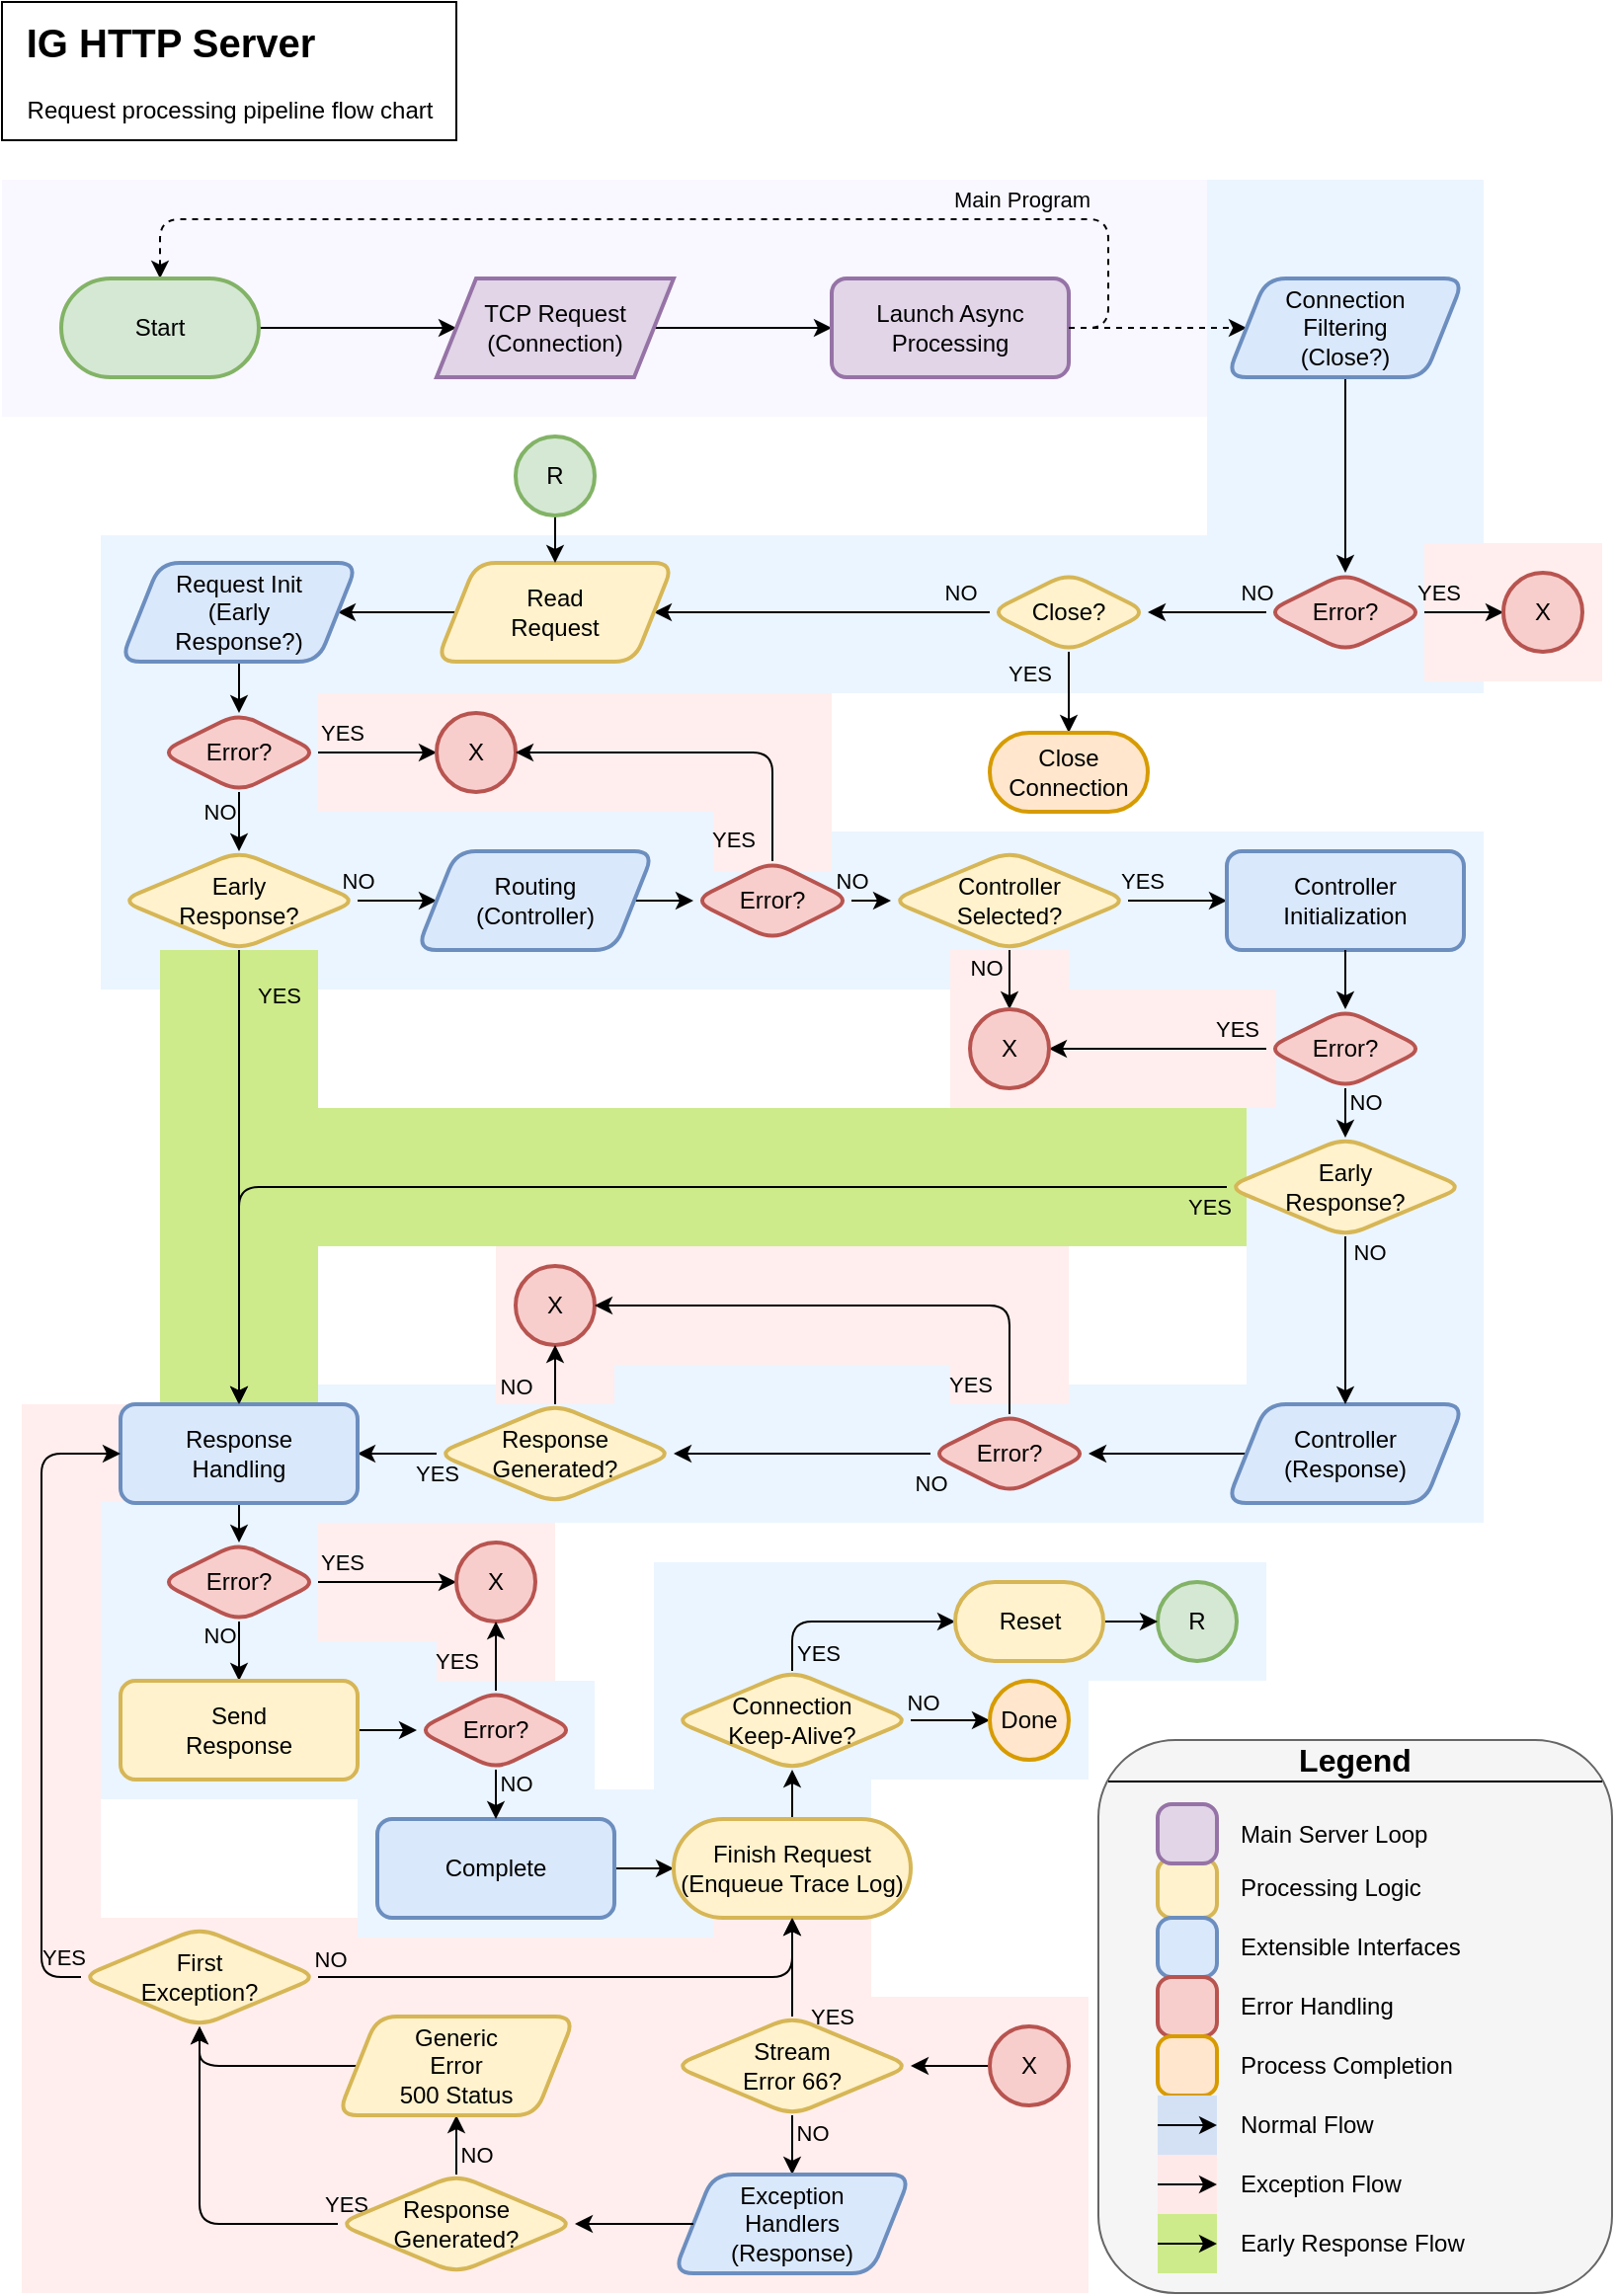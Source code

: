 <mxfile version="23.0.2" type="device">
  <diagram id="C5RBs43oDa-KdzZeNtuy" name="Page-1">
    <mxGraphModel dx="1793" dy="1045" grid="1" gridSize="10" guides="1" tooltips="1" connect="1" arrows="1" fold="1" page="1" pageScale="1" pageWidth="827" pageHeight="1169" background="#FFFFFF" math="0" shadow="0">
      <root>
        <mxCell id="WIyWlLk6GJQsqaUBKTNV-0" />
        <mxCell id="WIyWlLk6GJQsqaUBKTNV-1" parent="WIyWlLk6GJQsqaUBKTNV-0" />
        <mxCell id="b54PD9gBg_aZakiqYrdF-39" value="" style="rounded=0;whiteSpace=wrap;html=1;" vertex="1" parent="WIyWlLk6GJQsqaUBKTNV-1">
          <mxGeometry width="230" height="70" as="geometry" />
        </mxCell>
        <mxCell id="5EqtpJvFhj5ekkqIVv0R-9" value="" style="rounded=0;whiteSpace=wrap;html=1;shadow=0;glass=0;sketch=0;fillColor=#EBF5FF;strokeColor=none;" parent="WIyWlLk6GJQsqaUBKTNV-1" vertex="1">
          <mxGeometry x="50" y="270" width="700" height="710" as="geometry" />
        </mxCell>
        <mxCell id="b54PD9gBg_aZakiqYrdF-34" value="" style="rounded=0;whiteSpace=wrap;html=1;shadow=0;glass=0;sketch=0;strokeColor=none;" vertex="1" parent="WIyWlLk6GJQsqaUBKTNV-1">
          <mxGeometry x="550" y="850" width="192.5" height="110" as="geometry" />
        </mxCell>
        <mxCell id="b54PD9gBg_aZakiqYrdF-32" value="" style="rounded=0;whiteSpace=wrap;html=1;shadow=0;glass=0;sketch=0;strokeColor=none;" vertex="1" parent="WIyWlLk6GJQsqaUBKTNV-1">
          <mxGeometry x="640" y="790" width="110" height="190" as="geometry" />
        </mxCell>
        <mxCell id="b54PD9gBg_aZakiqYrdF-28" value="" style="rounded=0;whiteSpace=wrap;html=1;shadow=0;glass=0;sketch=0;strokeColor=none;" vertex="1" parent="WIyWlLk6GJQsqaUBKTNV-1">
          <mxGeometry x="10" y="570" width="70" height="140" as="geometry" />
        </mxCell>
        <mxCell id="b54PD9gBg_aZakiqYrdF-15" value="" style="rounded=0;whiteSpace=wrap;html=1;shadow=0;glass=0;sketch=0;fillColor=#FFEEED;strokeColor=none;" vertex="1" parent="WIyWlLk6GJQsqaUBKTNV-1">
          <mxGeometry x="360" y="960" width="90" height="20" as="geometry" />
        </mxCell>
        <mxCell id="b54PD9gBg_aZakiqYrdF-13" value="" style="rounded=0;whiteSpace=wrap;html=1;shadow=0;glass=0;sketch=0;strokeColor=none;" vertex="1" parent="WIyWlLk6GJQsqaUBKTNV-1">
          <mxGeometry x="540" y="630" width="90" height="70" as="geometry" />
        </mxCell>
        <mxCell id="b54PD9gBg_aZakiqYrdF-12" value="" style="rounded=0;whiteSpace=wrap;html=1;shadow=0;glass=0;sketch=0;fillColor=#FFEEED;strokeColor=none;" vertex="1" parent="WIyWlLk6GJQsqaUBKTNV-1">
          <mxGeometry x="480" y="480" width="60" height="20" as="geometry" />
        </mxCell>
        <mxCell id="b54PD9gBg_aZakiqYrdF-11" value="" style="rounded=0;whiteSpace=wrap;html=1;shadow=0;glass=0;sketch=0;fillColor=#FFEEED;strokeColor=none;" vertex="1" parent="WIyWlLk6GJQsqaUBKTNV-1">
          <mxGeometry x="480" y="500" width="165" height="60" as="geometry" />
        </mxCell>
        <mxCell id="GiowLHQKf7RU1HIWOEqw-1" value="" style="rounded=0;whiteSpace=wrap;html=1;shadow=0;glass=0;sketch=0;fillColor=#FFEEED;strokeColor=none;" parent="WIyWlLk6GJQsqaUBKTNV-1" vertex="1">
          <mxGeometry x="480" y="690" width="60" height="20" as="geometry" />
        </mxCell>
        <mxCell id="GiowLHQKf7RU1HIWOEqw-0" value="" style="rounded=0;whiteSpace=wrap;html=1;shadow=0;glass=0;sketch=0;fillColor=#FFEEED;strokeColor=none;" parent="WIyWlLk6GJQsqaUBKTNV-1" vertex="1">
          <mxGeometry x="250" y="680" width="60" height="30" as="geometry" />
        </mxCell>
        <mxCell id="5EqtpJvFhj5ekkqIVv0R-16" value="" style="rounded=0;whiteSpace=wrap;html=1;shadow=0;glass=0;sketch=0;fillColor=#FFEEED;strokeColor=none;" parent="WIyWlLk6GJQsqaUBKTNV-1" vertex="1">
          <mxGeometry x="10" y="980" width="540" height="180" as="geometry" />
        </mxCell>
        <mxCell id="b54PD9gBg_aZakiqYrdF-33" value="" style="rounded=0;whiteSpace=wrap;html=1;shadow=0;glass=0;sketch=0;strokeColor=none;" vertex="1" parent="WIyWlLk6GJQsqaUBKTNV-1">
          <mxGeometry x="440" y="900" width="200" height="110" as="geometry" />
        </mxCell>
        <mxCell id="5EqtpJvFhj5ekkqIVv0R-30" value="" style="rounded=0;whiteSpace=wrap;html=1;shadow=0;glass=0;sketch=0;fillColor=default;strokeColor=none;" parent="WIyWlLk6GJQsqaUBKTNV-1" vertex="1">
          <mxGeometry x="50" y="910" width="130" height="70" as="geometry" />
        </mxCell>
        <mxCell id="b54PD9gBg_aZakiqYrdF-35" value="" style="rounded=0;whiteSpace=wrap;html=1;shadow=0;glass=0;sketch=0;fillColor=#FFEEED;strokeColor=none;" vertex="1" parent="WIyWlLk6GJQsqaUBKTNV-1">
          <mxGeometry x="20" y="970" width="160" height="10" as="geometry" />
        </mxCell>
        <mxCell id="5EqtpJvFhj5ekkqIVv0R-26" value="" style="rounded=0;whiteSpace=wrap;html=1;shadow=0;glass=0;sketch=0;strokeColor=none;" parent="WIyWlLk6GJQsqaUBKTNV-1" vertex="1">
          <mxGeometry x="10" y="500" width="470" height="70" as="geometry" />
        </mxCell>
        <mxCell id="b54PD9gBg_aZakiqYrdF-6" value="" style="rounded=0;whiteSpace=wrap;html=1;shadow=0;glass=0;sketch=0;fillColor=#cdeb8b;strokeColor=none;" vertex="1" parent="WIyWlLk6GJQsqaUBKTNV-1">
          <mxGeometry x="160" y="560" width="470" height="70" as="geometry" />
        </mxCell>
        <mxCell id="5EqtpJvFhj5ekkqIVv0R-25" value="" style="rounded=0;whiteSpace=wrap;html=1;shadow=0;glass=0;sketch=0;strokeColor=none;" parent="WIyWlLk6GJQsqaUBKTNV-1" vertex="1">
          <mxGeometry x="420" y="350" width="330" height="70" as="geometry" />
        </mxCell>
        <mxCell id="5EqtpJvFhj5ekkqIVv0R-17" value="" style="rounded=0;whiteSpace=wrap;html=1;shadow=0;glass=0;sketch=0;fillColor=#cdeb8b;strokeColor=none;" parent="WIyWlLk6GJQsqaUBKTNV-1" vertex="1">
          <mxGeometry x="80" y="480" width="80" height="230" as="geometry" />
        </mxCell>
        <mxCell id="5EqtpJvFhj5ekkqIVv0R-15" value="" style="rounded=0;whiteSpace=wrap;html=1;shadow=0;glass=0;sketch=0;fillColor=#FFEEED;strokeColor=none;" parent="WIyWlLk6GJQsqaUBKTNV-1" vertex="1">
          <mxGeometry x="160" y="770" width="120" height="60" as="geometry" />
        </mxCell>
        <mxCell id="5EqtpJvFhj5ekkqIVv0R-14" value="" style="rounded=0;whiteSpace=wrap;html=1;shadow=0;glass=0;sketch=0;fillColor=#FFEEED;strokeColor=none;" parent="WIyWlLk6GJQsqaUBKTNV-1" vertex="1">
          <mxGeometry x="720" y="274" width="90" height="70" as="geometry" />
        </mxCell>
        <mxCell id="5EqtpJvFhj5ekkqIVv0R-13" value="" style="rounded=0;whiteSpace=wrap;html=1;shadow=0;glass=0;sketch=0;fillColor=#FFEEED;strokeColor=none;" parent="WIyWlLk6GJQsqaUBKTNV-1" vertex="1">
          <mxGeometry x="250" y="630" width="290" height="60" as="geometry" />
        </mxCell>
        <mxCell id="5EqtpJvFhj5ekkqIVv0R-12" value="" style="rounded=0;whiteSpace=wrap;html=1;shadow=0;glass=0;sketch=0;fillColor=#FFEEED;strokeColor=none;" parent="WIyWlLk6GJQsqaUBKTNV-1" vertex="1">
          <mxGeometry x="360" y="410" width="60" height="30" as="geometry" />
        </mxCell>
        <mxCell id="5EqtpJvFhj5ekkqIVv0R-10" value="" style="rounded=0;whiteSpace=wrap;html=1;shadow=0;glass=0;sketch=0;fillColor=#FFEEED;strokeColor=none;" parent="WIyWlLk6GJQsqaUBKTNV-1" vertex="1">
          <mxGeometry x="160" y="350" width="260" height="60" as="geometry" />
        </mxCell>
        <mxCell id="5EqtpJvFhj5ekkqIVv0R-7" value="" style="rounded=0;whiteSpace=wrap;html=1;shadow=0;glass=0;sketch=0;fillColor=#EBF5FF;strokeColor=none;" parent="WIyWlLk6GJQsqaUBKTNV-1" vertex="1">
          <mxGeometry x="610" y="90" width="140" height="180" as="geometry" />
        </mxCell>
        <mxCell id="5EqtpJvFhj5ekkqIVv0R-5" value="" style="rounded=0;whiteSpace=wrap;html=1;shadow=0;glass=0;sketch=0;fillColor=#F9F7FF;strokeColor=none;" parent="WIyWlLk6GJQsqaUBKTNV-1" vertex="1">
          <mxGeometry y="90" width="610" height="120" as="geometry" />
        </mxCell>
        <mxCell id="PJhP6xTFTNzBTgC3ce9j-2" value="" style="edgeStyle=orthogonalEdgeStyle;rounded=0;orthogonalLoop=1;jettySize=auto;html=1;exitX=1;exitY=0.5;exitDx=0;exitDy=0;" parent="WIyWlLk6GJQsqaUBKTNV-1" target="PJhP6xTFTNzBTgC3ce9j-1" edge="1" source="PJhP6xTFTNzBTgC3ce9j-87">
          <mxGeometry relative="1" as="geometry">
            <mxPoint x="130" y="170" as="sourcePoint" />
          </mxGeometry>
        </mxCell>
        <mxCell id="PJhP6xTFTNzBTgC3ce9j-4" value="" style="edgeStyle=orthogonalEdgeStyle;rounded=0;orthogonalLoop=1;jettySize=auto;html=1;" parent="WIyWlLk6GJQsqaUBKTNV-1" source="PJhP6xTFTNzBTgC3ce9j-1" target="PJhP6xTFTNzBTgC3ce9j-3" edge="1">
          <mxGeometry relative="1" as="geometry" />
        </mxCell>
        <mxCell id="PJhP6xTFTNzBTgC3ce9j-1" value="TCP Request&lt;br&gt;(Connection)" style="shape=parallelogram;perimeter=parallelogramPerimeter;whiteSpace=wrap;html=1;fixedSize=1;fillColor=#e1d5e7;strokeColor=#9673a6;strokeWidth=2;" parent="WIyWlLk6GJQsqaUBKTNV-1" vertex="1">
          <mxGeometry x="220" y="140" width="120" height="50" as="geometry" />
        </mxCell>
        <mxCell id="PJhP6xTFTNzBTgC3ce9j-9" value="" style="edgeStyle=orthogonalEdgeStyle;rounded=1;orthogonalLoop=1;jettySize=auto;html=1;dashed=1;entryX=0;entryY=0.5;entryDx=0;entryDy=0;" parent="WIyWlLk6GJQsqaUBKTNV-1" source="PJhP6xTFTNzBTgC3ce9j-3" target="5EqtpJvFhj5ekkqIVv0R-3" edge="1">
          <mxGeometry relative="1" as="geometry">
            <mxPoint x="620" y="170" as="targetPoint" />
          </mxGeometry>
        </mxCell>
        <mxCell id="PJhP6xTFTNzBTgC3ce9j-3" value="Launch Async Processing" style="whiteSpace=wrap;html=1;fillColor=#e1d5e7;strokeColor=#9673a6;strokeWidth=2;rounded=1;" parent="WIyWlLk6GJQsqaUBKTNV-1" vertex="1">
          <mxGeometry x="420" y="140" width="120" height="50" as="geometry" />
        </mxCell>
        <mxCell id="PJhP6xTFTNzBTgC3ce9j-5" value="Main Program" style="endArrow=classic;html=1;rounded=1;entryX=0.5;entryY=0;entryDx=0;entryDy=0;exitX=1;exitY=0.5;exitDx=0;exitDy=0;dashed=1;labelBackgroundColor=none;" parent="WIyWlLk6GJQsqaUBKTNV-1" source="PJhP6xTFTNzBTgC3ce9j-3" target="PJhP6xTFTNzBTgC3ce9j-87" edge="1">
          <mxGeometry x="-0.593" y="-10" width="50" height="50" relative="1" as="geometry">
            <mxPoint x="450" y="270" as="sourcePoint" />
            <mxPoint x="80" y="140" as="targetPoint" />
            <Array as="points">
              <mxPoint x="560" y="165" />
              <mxPoint x="560" y="110" />
              <mxPoint x="80" y="110" />
            </Array>
            <mxPoint as="offset" />
          </mxGeometry>
        </mxCell>
        <mxCell id="PJhP6xTFTNzBTgC3ce9j-11" value="" style="edgeStyle=orthogonalEdgeStyle;rounded=1;orthogonalLoop=1;jettySize=auto;html=1;exitX=0.5;exitY=1;exitDx=0;exitDy=0;" parent="WIyWlLk6GJQsqaUBKTNV-1" source="5EqtpJvFhj5ekkqIVv0R-3" target="PJhP6xTFTNzBTgC3ce9j-10" edge="1">
          <mxGeometry relative="1" as="geometry">
            <mxPoint x="680" y="150" as="sourcePoint" />
          </mxGeometry>
        </mxCell>
        <mxCell id="PJhP6xTFTNzBTgC3ce9j-13" value="NO" style="edgeStyle=orthogonalEdgeStyle;rounded=1;orthogonalLoop=1;jettySize=auto;html=1;labelBackgroundColor=none;" parent="WIyWlLk6GJQsqaUBKTNV-1" source="PJhP6xTFTNzBTgC3ce9j-10" target="PJhP6xTFTNzBTgC3ce9j-12" edge="1">
          <mxGeometry x="-0.833" y="-10" relative="1" as="geometry">
            <mxPoint as="offset" />
          </mxGeometry>
        </mxCell>
        <mxCell id="PJhP6xTFTNzBTgC3ce9j-36" value="YES" style="edgeStyle=orthogonalEdgeStyle;rounded=1;orthogonalLoop=1;jettySize=auto;html=1;labelBackgroundColor=none;" parent="WIyWlLk6GJQsqaUBKTNV-1" source="PJhP6xTFTNzBTgC3ce9j-10" target="PJhP6xTFTNzBTgC3ce9j-35" edge="1">
          <mxGeometry x="-0.667" y="10" relative="1" as="geometry">
            <mxPoint as="offset" />
          </mxGeometry>
        </mxCell>
        <mxCell id="PJhP6xTFTNzBTgC3ce9j-10" value="Error?" style="rhombus;whiteSpace=wrap;html=1;fillColor=#f8cecc;strokeColor=#b85450;rounded=1;strokeWidth=2;" parent="WIyWlLk6GJQsqaUBKTNV-1" vertex="1">
          <mxGeometry x="640" y="289" width="80" height="40" as="geometry" />
        </mxCell>
        <mxCell id="PJhP6xTFTNzBTgC3ce9j-21" value="NO" style="edgeStyle=orthogonalEdgeStyle;rounded=1;orthogonalLoop=1;jettySize=auto;html=1;labelBackgroundColor=none;" parent="WIyWlLk6GJQsqaUBKTNV-1" source="PJhP6xTFTNzBTgC3ce9j-12" target="PJhP6xTFTNzBTgC3ce9j-20" edge="1">
          <mxGeometry x="-0.818" y="-10" relative="1" as="geometry">
            <mxPoint as="offset" />
          </mxGeometry>
        </mxCell>
        <mxCell id="PJhP6xTFTNzBTgC3ce9j-104" value="YES" style="edgeStyle=orthogonalEdgeStyle;rounded=1;orthogonalLoop=1;jettySize=auto;html=1;labelBackgroundColor=none;" parent="WIyWlLk6GJQsqaUBKTNV-1" source="PJhP6xTFTNzBTgC3ce9j-12" target="PJhP6xTFTNzBTgC3ce9j-103" edge="1">
          <mxGeometry x="-0.5" y="-20" relative="1" as="geometry">
            <mxPoint as="offset" />
          </mxGeometry>
        </mxCell>
        <mxCell id="PJhP6xTFTNzBTgC3ce9j-12" value="Close?" style="rhombus;whiteSpace=wrap;html=1;fillColor=#fff2cc;strokeColor=#d6b656;rounded=1;strokeWidth=2;" parent="WIyWlLk6GJQsqaUBKTNV-1" vertex="1">
          <mxGeometry x="500" y="289" width="80" height="40" as="geometry" />
        </mxCell>
        <mxCell id="PJhP6xTFTNzBTgC3ce9j-27" value="" style="edgeStyle=orthogonalEdgeStyle;rounded=1;orthogonalLoop=1;jettySize=auto;html=1;entryX=1;entryY=0.5;entryDx=0;entryDy=0;exitX=0;exitY=0.5;exitDx=0;exitDy=0;" parent="WIyWlLk6GJQsqaUBKTNV-1" source="PJhP6xTFTNzBTgC3ce9j-20" target="5EqtpJvFhj5ekkqIVv0R-2" edge="1">
          <mxGeometry relative="1" as="geometry">
            <mxPoint x="140" y="240" as="targetPoint" />
            <Array as="points">
              <mxPoint x="200" y="309" />
            </Array>
          </mxGeometry>
        </mxCell>
        <mxCell id="PJhP6xTFTNzBTgC3ce9j-20" value="Read&lt;br&gt;Request" style="shape=parallelogram;perimeter=parallelogramPerimeter;whiteSpace=wrap;html=1;fixedSize=1;fillColor=#fff2cc;strokeColor=#d6b656;rounded=1;strokeWidth=2;" parent="WIyWlLk6GJQsqaUBKTNV-1" vertex="1">
          <mxGeometry x="220" y="284" width="120" height="50" as="geometry" />
        </mxCell>
        <mxCell id="PJhP6xTFTNzBTgC3ce9j-30" value="" style="edgeStyle=orthogonalEdgeStyle;rounded=1;orthogonalLoop=1;jettySize=auto;html=1;exitX=0.5;exitY=1;exitDx=0;exitDy=0;" parent="WIyWlLk6GJQsqaUBKTNV-1" source="5EqtpJvFhj5ekkqIVv0R-2" target="PJhP6xTFTNzBTgC3ce9j-29" edge="1">
          <mxGeometry relative="1" as="geometry">
            <mxPoint x="80" y="270" as="sourcePoint" />
          </mxGeometry>
        </mxCell>
        <mxCell id="PJhP6xTFTNzBTgC3ce9j-34" value="YES" style="edgeStyle=orthogonalEdgeStyle;rounded=1;orthogonalLoop=1;jettySize=auto;html=1;labelBackgroundColor=none;" parent="WIyWlLk6GJQsqaUBKTNV-1" source="PJhP6xTFTNzBTgC3ce9j-29" target="PJhP6xTFTNzBTgC3ce9j-33" edge="1">
          <mxGeometry x="-0.6" y="10" relative="1" as="geometry">
            <mxPoint as="offset" />
          </mxGeometry>
        </mxCell>
        <mxCell id="PJhP6xTFTNzBTgC3ce9j-38" value="NO" style="edgeStyle=orthogonalEdgeStyle;rounded=1;orthogonalLoop=1;jettySize=auto;html=1;labelBackgroundColor=none;" parent="WIyWlLk6GJQsqaUBKTNV-1" source="PJhP6xTFTNzBTgC3ce9j-29" target="PJhP6xTFTNzBTgC3ce9j-37" edge="1">
          <mxGeometry x="0.2" y="-10" relative="1" as="geometry">
            <mxPoint as="offset" />
          </mxGeometry>
        </mxCell>
        <mxCell id="PJhP6xTFTNzBTgC3ce9j-29" value="Error?" style="rhombus;whiteSpace=wrap;html=1;fillColor=#f8cecc;strokeColor=#b85450;rounded=1;strokeWidth=2;" parent="WIyWlLk6GJQsqaUBKTNV-1" vertex="1">
          <mxGeometry x="80" y="360" width="80" height="40" as="geometry" />
        </mxCell>
        <mxCell id="PJhP6xTFTNzBTgC3ce9j-33" value="X" style="ellipse;whiteSpace=wrap;html=1;fillColor=#f8cecc;strokeColor=#b85450;rounded=1;strokeWidth=2;" parent="WIyWlLk6GJQsqaUBKTNV-1" vertex="1">
          <mxGeometry x="220" y="360" width="40" height="40" as="geometry" />
        </mxCell>
        <mxCell id="PJhP6xTFTNzBTgC3ce9j-35" value="X" style="ellipse;whiteSpace=wrap;html=1;fillColor=#f8cecc;strokeColor=#b85450;rounded=1;strokeWidth=2;" parent="WIyWlLk6GJQsqaUBKTNV-1" vertex="1">
          <mxGeometry x="760" y="289" width="40" height="40" as="geometry" />
        </mxCell>
        <mxCell id="PJhP6xTFTNzBTgC3ce9j-42" value="NO" style="edgeStyle=orthogonalEdgeStyle;rounded=1;orthogonalLoop=1;jettySize=auto;html=1;labelBackgroundColor=none;" parent="WIyWlLk6GJQsqaUBKTNV-1" source="PJhP6xTFTNzBTgC3ce9j-37" target="PJhP6xTFTNzBTgC3ce9j-41" edge="1">
          <mxGeometry x="-1" y="10" relative="1" as="geometry">
            <mxPoint as="offset" />
          </mxGeometry>
        </mxCell>
        <mxCell id="PJhP6xTFTNzBTgC3ce9j-75" value="YES" style="edgeStyle=orthogonalEdgeStyle;rounded=1;orthogonalLoop=1;jettySize=auto;html=1;exitX=0.5;exitY=1;exitDx=0;exitDy=0;entryX=0.5;entryY=0;entryDx=0;entryDy=0;labelBackgroundColor=none;" parent="WIyWlLk6GJQsqaUBKTNV-1" source="PJhP6xTFTNzBTgC3ce9j-37" target="PJhP6xTFTNzBTgC3ce9j-73" edge="1">
          <mxGeometry x="-0.8" y="20" relative="1" as="geometry">
            <mxPoint as="offset" />
          </mxGeometry>
        </mxCell>
        <mxCell id="PJhP6xTFTNzBTgC3ce9j-37" value="Early&lt;br&gt;Response?" style="rhombus;whiteSpace=wrap;html=1;fillColor=#fff2cc;strokeColor=#d6b656;rounded=1;strokeWidth=2;" parent="WIyWlLk6GJQsqaUBKTNV-1" vertex="1">
          <mxGeometry x="60" y="430" width="120" height="50" as="geometry" />
        </mxCell>
        <mxCell id="PJhP6xTFTNzBTgC3ce9j-44" value="" style="edgeStyle=orthogonalEdgeStyle;rounded=1;orthogonalLoop=1;jettySize=auto;html=1;" parent="WIyWlLk6GJQsqaUBKTNV-1" source="PJhP6xTFTNzBTgC3ce9j-41" target="PJhP6xTFTNzBTgC3ce9j-43" edge="1">
          <mxGeometry relative="1" as="geometry" />
        </mxCell>
        <mxCell id="PJhP6xTFTNzBTgC3ce9j-41" value="Routing&lt;br&gt;(Controller)" style="shape=parallelogram;perimeter=parallelogramPerimeter;whiteSpace=wrap;html=1;fixedSize=1;fillColor=#dae8fc;strokeColor=#6c8ebf;rounded=1;strokeWidth=2;" parent="WIyWlLk6GJQsqaUBKTNV-1" vertex="1">
          <mxGeometry x="210" y="430" width="120" height="50" as="geometry" />
        </mxCell>
        <mxCell id="PJhP6xTFTNzBTgC3ce9j-48" value="NO" style="edgeStyle=orthogonalEdgeStyle;rounded=1;orthogonalLoop=1;jettySize=auto;html=1;labelBackgroundColor=none;" parent="WIyWlLk6GJQsqaUBKTNV-1" source="PJhP6xTFTNzBTgC3ce9j-43" target="PJhP6xTFTNzBTgC3ce9j-47" edge="1">
          <mxGeometry x="-1" y="10" relative="1" as="geometry">
            <mxPoint as="offset" />
          </mxGeometry>
        </mxCell>
        <mxCell id="PJhP6xTFTNzBTgC3ce9j-43" value="Error?" style="rhombus;whiteSpace=wrap;html=1;fillColor=#f8cecc;strokeColor=#b85450;rounded=1;strokeWidth=2;" parent="WIyWlLk6GJQsqaUBKTNV-1" vertex="1">
          <mxGeometry x="350" y="435" width="80" height="40" as="geometry" />
        </mxCell>
        <mxCell id="PJhP6xTFTNzBTgC3ce9j-45" value="YES" style="endArrow=classic;html=1;rounded=1;exitX=0.5;exitY=0;exitDx=0;exitDy=0;entryX=1;entryY=0.5;entryDx=0;entryDy=0;labelBackgroundColor=none;" parent="WIyWlLk6GJQsqaUBKTNV-1" source="PJhP6xTFTNzBTgC3ce9j-43" target="PJhP6xTFTNzBTgC3ce9j-33" edge="1">
          <mxGeometry x="-0.875" y="20" width="50" height="50" relative="1" as="geometry">
            <mxPoint x="380" y="420" as="sourcePoint" />
            <mxPoint x="430" y="370" as="targetPoint" />
            <Array as="points">
              <mxPoint x="390" y="380" />
            </Array>
            <mxPoint as="offset" />
          </mxGeometry>
        </mxCell>
        <mxCell id="PJhP6xTFTNzBTgC3ce9j-50" value="YES" style="edgeStyle=orthogonalEdgeStyle;rounded=1;orthogonalLoop=1;jettySize=auto;html=1;labelBackgroundColor=none;" parent="WIyWlLk6GJQsqaUBKTNV-1" source="PJhP6xTFTNzBTgC3ce9j-47" target="PJhP6xTFTNzBTgC3ce9j-49" edge="1">
          <mxGeometry x="-0.75" y="10" relative="1" as="geometry">
            <mxPoint as="offset" />
          </mxGeometry>
        </mxCell>
        <mxCell id="PJhP6xTFTNzBTgC3ce9j-47" value="Controller&lt;br&gt;Selected?" style="rhombus;whiteSpace=wrap;html=1;fillColor=#fff2cc;strokeColor=#d6b656;rounded=1;strokeWidth=2;" parent="WIyWlLk6GJQsqaUBKTNV-1" vertex="1">
          <mxGeometry x="450" y="430" width="120" height="50" as="geometry" />
        </mxCell>
        <mxCell id="PJhP6xTFTNzBTgC3ce9j-49" value="Controller Initialization" style="whiteSpace=wrap;html=1;fillColor=#dae8fc;strokeColor=#6c8ebf;rounded=1;strokeWidth=2;perimeterSpacing=0;glass=0;shadow=0;sketch=0;" parent="WIyWlLk6GJQsqaUBKTNV-1" vertex="1">
          <mxGeometry x="620" y="430" width="120" height="50" as="geometry" />
        </mxCell>
        <mxCell id="PJhP6xTFTNzBTgC3ce9j-63" value="YES" style="edgeStyle=orthogonalEdgeStyle;rounded=1;orthogonalLoop=1;jettySize=auto;html=1;exitX=0;exitY=0.5;exitDx=0;exitDy=0;entryX=1;entryY=0.5;entryDx=0;entryDy=0;labelBackgroundColor=none;" parent="WIyWlLk6GJQsqaUBKTNV-1" source="PJhP6xTFTNzBTgC3ce9j-54" target="b54PD9gBg_aZakiqYrdF-2" edge="1">
          <mxGeometry x="-0.714" y="-10" relative="1" as="geometry">
            <mxPoint as="offset" />
          </mxGeometry>
        </mxCell>
        <mxCell id="PJhP6xTFTNzBTgC3ce9j-70" value="NO" style="edgeStyle=orthogonalEdgeStyle;rounded=1;orthogonalLoop=1;jettySize=auto;html=1;labelBackgroundColor=none;entryX=0.5;entryY=0;entryDx=0;entryDy=0;" parent="WIyWlLk6GJQsqaUBKTNV-1" source="PJhP6xTFTNzBTgC3ce9j-54" target="b54PD9gBg_aZakiqYrdF-5" edge="1">
          <mxGeometry x="0.2" y="-10" relative="1" as="geometry">
            <mxPoint as="offset" />
          </mxGeometry>
        </mxCell>
        <mxCell id="PJhP6xTFTNzBTgC3ce9j-54" value="Error?" style="rhombus;whiteSpace=wrap;html=1;fillColor=#f8cecc;strokeColor=#b85450;rounded=1;strokeWidth=2;" parent="WIyWlLk6GJQsqaUBKTNV-1" vertex="1">
          <mxGeometry x="640" y="510" width="80" height="40" as="geometry" />
        </mxCell>
        <mxCell id="PJhP6xTFTNzBTgC3ce9j-55" value="" style="endArrow=classic;html=1;rounded=1;exitX=0.5;exitY=1;exitDx=0;exitDy=0;entryX=0.5;entryY=0;entryDx=0;entryDy=0;" parent="WIyWlLk6GJQsqaUBKTNV-1" source="PJhP6xTFTNzBTgC3ce9j-49" target="PJhP6xTFTNzBTgC3ce9j-54" edge="1">
          <mxGeometry width="50" height="50" relative="1" as="geometry">
            <mxPoint x="630" y="600" as="sourcePoint" />
            <mxPoint x="680" y="550" as="targetPoint" />
          </mxGeometry>
        </mxCell>
        <mxCell id="PJhP6xTFTNzBTgC3ce9j-57" value="X" style="ellipse;whiteSpace=wrap;html=1;fillColor=#f8cecc;strokeColor=#b85450;rounded=1;strokeWidth=2;" parent="WIyWlLk6GJQsqaUBKTNV-1" vertex="1">
          <mxGeometry x="260" y="640" width="40" height="40" as="geometry" />
        </mxCell>
        <mxCell id="PJhP6xTFTNzBTgC3ce9j-64" value="YES" style="edgeStyle=orthogonalEdgeStyle;rounded=1;orthogonalLoop=1;jettySize=auto;html=1;exitX=0.5;exitY=0;exitDx=0;exitDy=0;entryX=1;entryY=0.5;entryDx=0;entryDy=0;labelBackgroundColor=none;" parent="WIyWlLk6GJQsqaUBKTNV-1" source="PJhP6xTFTNzBTgC3ce9j-61" target="PJhP6xTFTNzBTgC3ce9j-57" edge="1">
          <mxGeometry x="-0.887" y="20" relative="1" as="geometry">
            <mxPoint as="offset" />
          </mxGeometry>
        </mxCell>
        <mxCell id="PJhP6xTFTNzBTgC3ce9j-66" value="NO" style="edgeStyle=orthogonalEdgeStyle;rounded=1;orthogonalLoop=1;jettySize=auto;html=1;labelBackgroundColor=none;" parent="WIyWlLk6GJQsqaUBKTNV-1" source="PJhP6xTFTNzBTgC3ce9j-61" target="PJhP6xTFTNzBTgC3ce9j-65" edge="1">
          <mxGeometry x="-1" y="15" relative="1" as="geometry">
            <mxPoint as="offset" />
          </mxGeometry>
        </mxCell>
        <mxCell id="PJhP6xTFTNzBTgC3ce9j-61" value="Error?" style="rhombus;whiteSpace=wrap;html=1;fillColor=#f8cecc;strokeColor=#b85450;rounded=1;strokeWidth=2;" parent="WIyWlLk6GJQsqaUBKTNV-1" vertex="1">
          <mxGeometry x="470" y="715" width="80" height="40" as="geometry" />
        </mxCell>
        <mxCell id="PJhP6xTFTNzBTgC3ce9j-67" value="NO" style="edgeStyle=orthogonalEdgeStyle;rounded=1;orthogonalLoop=1;jettySize=auto;html=1;exitX=0.5;exitY=0;exitDx=0;exitDy=0;entryX=0.5;entryY=1;entryDx=0;entryDy=0;labelBackgroundColor=none;" parent="WIyWlLk6GJQsqaUBKTNV-1" source="PJhP6xTFTNzBTgC3ce9j-65" target="PJhP6xTFTNzBTgC3ce9j-57" edge="1">
          <mxGeometry x="-0.333" y="20" relative="1" as="geometry">
            <mxPoint y="1" as="offset" />
          </mxGeometry>
        </mxCell>
        <mxCell id="PJhP6xTFTNzBTgC3ce9j-74" value="YES" style="edgeStyle=orthogonalEdgeStyle;rounded=1;orthogonalLoop=1;jettySize=auto;html=1;labelBackgroundColor=none;" parent="WIyWlLk6GJQsqaUBKTNV-1" source="PJhP6xTFTNzBTgC3ce9j-65" target="PJhP6xTFTNzBTgC3ce9j-73" edge="1">
          <mxGeometry x="-1" y="10" relative="1" as="geometry">
            <mxPoint as="offset" />
          </mxGeometry>
        </mxCell>
        <mxCell id="PJhP6xTFTNzBTgC3ce9j-65" value="Response&lt;br&gt;Generated?" style="rhombus;whiteSpace=wrap;html=1;fillColor=#fff2cc;strokeColor=#d6b656;rounded=1;strokeWidth=2;" parent="WIyWlLk6GJQsqaUBKTNV-1" vertex="1">
          <mxGeometry x="220" y="710" width="120" height="50" as="geometry" />
        </mxCell>
        <mxCell id="PJhP6xTFTNzBTgC3ce9j-71" style="edgeStyle=orthogonalEdgeStyle;rounded=1;orthogonalLoop=1;jettySize=auto;html=1;exitX=0;exitY=0.5;exitDx=0;exitDy=0;entryX=1;entryY=0.5;entryDx=0;entryDy=0;" parent="WIyWlLk6GJQsqaUBKTNV-1" source="PJhP6xTFTNzBTgC3ce9j-69" target="PJhP6xTFTNzBTgC3ce9j-61" edge="1">
          <mxGeometry relative="1" as="geometry" />
        </mxCell>
        <mxCell id="PJhP6xTFTNzBTgC3ce9j-69" value="Controller&lt;br&gt;(Response)" style="shape=parallelogram;perimeter=parallelogramPerimeter;whiteSpace=wrap;html=1;fixedSize=1;fillColor=#dae8fc;strokeColor=#6c8ebf;rounded=1;strokeWidth=2;" parent="WIyWlLk6GJQsqaUBKTNV-1" vertex="1">
          <mxGeometry x="620" y="710" width="120" height="50" as="geometry" />
        </mxCell>
        <mxCell id="PJhP6xTFTNzBTgC3ce9j-77" style="edgeStyle=orthogonalEdgeStyle;rounded=1;orthogonalLoop=1;jettySize=auto;html=1;exitX=0.5;exitY=1;exitDx=0;exitDy=0;entryX=0.5;entryY=0;entryDx=0;entryDy=0;" parent="WIyWlLk6GJQsqaUBKTNV-1" source="PJhP6xTFTNzBTgC3ce9j-73" target="PJhP6xTFTNzBTgC3ce9j-76" edge="1">
          <mxGeometry relative="1" as="geometry" />
        </mxCell>
        <mxCell id="PJhP6xTFTNzBTgC3ce9j-79" value="YES" style="edgeStyle=orthogonalEdgeStyle;rounded=1;orthogonalLoop=1;jettySize=auto;html=1;exitX=1;exitY=0.5;exitDx=0;exitDy=0;entryX=0;entryY=0.5;entryDx=0;entryDy=0;labelBackgroundColor=none;" parent="WIyWlLk6GJQsqaUBKTNV-1" source="PJhP6xTFTNzBTgC3ce9j-76" target="PJhP6xTFTNzBTgC3ce9j-78" edge="1">
          <mxGeometry x="-0.667" y="10" relative="1" as="geometry">
            <mxPoint as="offset" />
          </mxGeometry>
        </mxCell>
        <mxCell id="PJhP6xTFTNzBTgC3ce9j-81" value="NO" style="edgeStyle=orthogonalEdgeStyle;rounded=1;orthogonalLoop=1;jettySize=auto;html=1;labelBackgroundColor=none;entryX=0.5;entryY=0;entryDx=0;entryDy=0;" parent="WIyWlLk6GJQsqaUBKTNV-1" source="PJhP6xTFTNzBTgC3ce9j-76" target="PJhP6xTFTNzBTgC3ce9j-80" edge="1">
          <mxGeometry x="-0.714" y="-10" relative="1" as="geometry">
            <Array as="points" />
            <mxPoint as="offset" />
            <mxPoint x="160" y="810" as="targetPoint" />
          </mxGeometry>
        </mxCell>
        <mxCell id="PJhP6xTFTNzBTgC3ce9j-76" value="Error?" style="rhombus;whiteSpace=wrap;html=1;fillColor=#f8cecc;strokeColor=#b85450;rounded=1;strokeWidth=2;" parent="WIyWlLk6GJQsqaUBKTNV-1" vertex="1">
          <mxGeometry x="80" y="780" width="80" height="40" as="geometry" />
        </mxCell>
        <mxCell id="PJhP6xTFTNzBTgC3ce9j-78" value="X" style="ellipse;whiteSpace=wrap;html=1;fillColor=#f8cecc;strokeColor=#b85450;rounded=1;strokeWidth=2;" parent="WIyWlLk6GJQsqaUBKTNV-1" vertex="1">
          <mxGeometry x="230" y="780" width="40" height="40" as="geometry" />
        </mxCell>
        <mxCell id="ySPMdyJ_zOk3gm6d2G-Y-19" style="edgeStyle=orthogonalEdgeStyle;rounded=1;orthogonalLoop=1;jettySize=auto;html=1;exitX=1;exitY=0.5;exitDx=0;exitDy=0;entryX=0;entryY=0.5;entryDx=0;entryDy=0;" parent="WIyWlLk6GJQsqaUBKTNV-1" source="PJhP6xTFTNzBTgC3ce9j-80" target="ySPMdyJ_zOk3gm6d2G-Y-16" edge="1">
          <mxGeometry relative="1" as="geometry" />
        </mxCell>
        <mxCell id="PJhP6xTFTNzBTgC3ce9j-80" value="Send&lt;br&gt;Response" style="whiteSpace=wrap;html=1;fillColor=#fff2cc;strokeColor=#d6b656;rounded=1;strokeWidth=2;" parent="WIyWlLk6GJQsqaUBKTNV-1" vertex="1">
          <mxGeometry x="60" y="850" width="120" height="50" as="geometry" />
        </mxCell>
        <mxCell id="PJhP6xTFTNzBTgC3ce9j-86" value="" style="edgeStyle=orthogonalEdgeStyle;rounded=1;orthogonalLoop=1;jettySize=auto;html=1;" parent="WIyWlLk6GJQsqaUBKTNV-1" source="PJhP6xTFTNzBTgC3ce9j-82" target="PJhP6xTFTNzBTgC3ce9j-85" edge="1">
          <mxGeometry relative="1" as="geometry" />
        </mxCell>
        <mxCell id="PJhP6xTFTNzBTgC3ce9j-82" value="Complete" style="whiteSpace=wrap;html=1;fillColor=#dae8fc;strokeColor=#6c8ebf;rounded=1;strokeWidth=2;" parent="WIyWlLk6GJQsqaUBKTNV-1" vertex="1">
          <mxGeometry x="190" y="920" width="120" height="50" as="geometry" />
        </mxCell>
        <mxCell id="PJhP6xTFTNzBTgC3ce9j-89" value="" style="edgeStyle=orthogonalEdgeStyle;rounded=1;orthogonalLoop=1;jettySize=auto;html=1;exitX=0;exitY=0.5;exitDx=0;exitDy=0;entryX=1;entryY=0.5;entryDx=0;entryDy=0;" parent="WIyWlLk6GJQsqaUBKTNV-1" source="PJhP6xTFTNzBTgC3ce9j-84" target="PJhP6xTFTNzBTgC3ce9j-88" edge="1">
          <mxGeometry relative="1" as="geometry">
            <Array as="points">
              <mxPoint x="500" y="1045" />
              <mxPoint x="500" y="1045" />
            </Array>
          </mxGeometry>
        </mxCell>
        <mxCell id="PJhP6xTFTNzBTgC3ce9j-87" value="Start" style="rounded=1;whiteSpace=wrap;html=1;absoluteArcSize=1;arcSize=80;strokeWidth=2;fillColor=#d5e8d4;strokeColor=#82b366;" parent="WIyWlLk6GJQsqaUBKTNV-1" vertex="1">
          <mxGeometry x="30" y="140" width="100" height="50" as="geometry" />
        </mxCell>
        <mxCell id="PJhP6xTFTNzBTgC3ce9j-92" value="NO" style="edgeStyle=orthogonalEdgeStyle;rounded=1;orthogonalLoop=1;jettySize=auto;html=1;entryX=0.5;entryY=0;entryDx=0;entryDy=0;labelBackgroundColor=none;" parent="WIyWlLk6GJQsqaUBKTNV-1" source="PJhP6xTFTNzBTgC3ce9j-88" target="5EqtpJvFhj5ekkqIVv0R-0" edge="1">
          <mxGeometry x="-0.667" y="10" relative="1" as="geometry">
            <mxPoint as="offset" />
            <mxPoint x="200" y="840" as="targetPoint" />
          </mxGeometry>
        </mxCell>
        <mxCell id="PJhP6xTFTNzBTgC3ce9j-101" value="YES" style="edgeStyle=orthogonalEdgeStyle;rounded=1;orthogonalLoop=1;jettySize=auto;html=1;exitX=0.5;exitY=0;exitDx=0;exitDy=0;entryX=0.5;entryY=1;entryDx=0;entryDy=0;labelBackgroundColor=none;" parent="WIyWlLk6GJQsqaUBKTNV-1" source="PJhP6xTFTNzBTgC3ce9j-88" target="PJhP6xTFTNzBTgC3ce9j-85" edge="1">
          <mxGeometry x="-1" y="-20" relative="1" as="geometry">
            <mxPoint x="410" y="910" as="targetPoint" />
            <mxPoint as="offset" />
            <mxPoint x="410" y="980" as="sourcePoint" />
          </mxGeometry>
        </mxCell>
        <mxCell id="PJhP6xTFTNzBTgC3ce9j-103" value="Close&lt;br&gt;Connection" style="whiteSpace=wrap;html=1;fillColor=#ffe6cc;strokeColor=#d79b00;rounded=1;strokeWidth=2;arcSize=50;" parent="WIyWlLk6GJQsqaUBKTNV-1" vertex="1">
          <mxGeometry x="500" y="370" width="80" height="40" as="geometry" />
        </mxCell>
        <mxCell id="PJhP6xTFTNzBTgC3ce9j-108" value="" style="rounded=1;whiteSpace=wrap;html=1;fillColor=#f5f5f5;strokeColor=#666666;fontColor=#333333;" parent="WIyWlLk6GJQsqaUBKTNV-1" vertex="1">
          <mxGeometry x="555" y="880" width="260" height="280" as="geometry" />
        </mxCell>
        <mxCell id="PJhP6xTFTNzBTgC3ce9j-109" value="" style="endArrow=none;html=1;rounded=1;" parent="WIyWlLk6GJQsqaUBKTNV-1" edge="1">
          <mxGeometry width="50" height="50" relative="1" as="geometry">
            <mxPoint x="560" y="901" as="sourcePoint" />
            <mxPoint x="810" y="901" as="targetPoint" />
          </mxGeometry>
        </mxCell>
        <mxCell id="PJhP6xTFTNzBTgC3ce9j-110" value="Legend" style="text;html=1;strokeColor=none;fillColor=none;align=center;verticalAlign=middle;whiteSpace=wrap;rounded=0;fontStyle=1;fontSize=16;" parent="WIyWlLk6GJQsqaUBKTNV-1" vertex="1">
          <mxGeometry x="555" y="875" width="260" height="29" as="geometry" />
        </mxCell>
        <mxCell id="PJhP6xTFTNzBTgC3ce9j-112" value="" style="rounded=1;whiteSpace=wrap;html=1;absoluteArcSize=1;arcSize=14;strokeWidth=2;fillColor=#fff2cc;strokeColor=#d6b656;" parent="WIyWlLk6GJQsqaUBKTNV-1" vertex="1">
          <mxGeometry x="585" y="940" width="30" height="30" as="geometry" />
        </mxCell>
        <mxCell id="PJhP6xTFTNzBTgC3ce9j-113" value="" style="rounded=1;whiteSpace=wrap;html=1;absoluteArcSize=1;arcSize=14;strokeWidth=2;fillColor=#e1d5e7;strokeColor=#9673a6;" parent="WIyWlLk6GJQsqaUBKTNV-1" vertex="1">
          <mxGeometry x="585" y="912.5" width="30" height="30" as="geometry" />
        </mxCell>
        <mxCell id="PJhP6xTFTNzBTgC3ce9j-114" value="" style="rounded=1;whiteSpace=wrap;html=1;absoluteArcSize=1;arcSize=14;strokeWidth=2;fillColor=#dae8fc;strokeColor=#6c8ebf;" parent="WIyWlLk6GJQsqaUBKTNV-1" vertex="1">
          <mxGeometry x="585" y="970" width="30" height="30" as="geometry" />
        </mxCell>
        <mxCell id="PJhP6xTFTNzBTgC3ce9j-115" value="" style="rounded=1;whiteSpace=wrap;html=1;absoluteArcSize=1;arcSize=14;strokeWidth=2;fillColor=#f8cecc;strokeColor=#b85450;" parent="WIyWlLk6GJQsqaUBKTNV-1" vertex="1">
          <mxGeometry x="585" y="1000" width="30" height="30" as="geometry" />
        </mxCell>
        <mxCell id="PJhP6xTFTNzBTgC3ce9j-116" value="" style="rounded=1;whiteSpace=wrap;html=1;absoluteArcSize=1;arcSize=14;strokeWidth=2;fillColor=#ffe6cc;strokeColor=#d79b00;" parent="WIyWlLk6GJQsqaUBKTNV-1" vertex="1">
          <mxGeometry x="585" y="1030" width="30" height="30" as="geometry" />
        </mxCell>
        <mxCell id="PJhP6xTFTNzBTgC3ce9j-121" value="Main Server Loop" style="text;html=1;strokeColor=none;fillColor=none;align=left;verticalAlign=middle;whiteSpace=wrap;rounded=0;" parent="WIyWlLk6GJQsqaUBKTNV-1" vertex="1">
          <mxGeometry x="625" y="912.5" width="130" height="30" as="geometry" />
        </mxCell>
        <mxCell id="PJhP6xTFTNzBTgC3ce9j-122" value="Processing Logic" style="text;html=1;strokeColor=none;fillColor=none;align=left;verticalAlign=middle;whiteSpace=wrap;rounded=0;" parent="WIyWlLk6GJQsqaUBKTNV-1" vertex="1">
          <mxGeometry x="625" y="940" width="130" height="30" as="geometry" />
        </mxCell>
        <mxCell id="PJhP6xTFTNzBTgC3ce9j-123" value="Extensible Interfaces" style="text;html=1;strokeColor=none;fillColor=none;align=left;verticalAlign=middle;whiteSpace=wrap;rounded=0;" parent="WIyWlLk6GJQsqaUBKTNV-1" vertex="1">
          <mxGeometry x="625" y="970" width="130" height="30" as="geometry" />
        </mxCell>
        <mxCell id="PJhP6xTFTNzBTgC3ce9j-124" value="Error Handling" style="text;html=1;strokeColor=none;fillColor=none;align=left;verticalAlign=middle;whiteSpace=wrap;rounded=0;" parent="WIyWlLk6GJQsqaUBKTNV-1" vertex="1">
          <mxGeometry x="625" y="1000" width="130" height="30" as="geometry" />
        </mxCell>
        <mxCell id="PJhP6xTFTNzBTgC3ce9j-125" value="Process Completion" style="text;html=1;strokeColor=none;fillColor=none;align=left;verticalAlign=middle;whiteSpace=wrap;rounded=0;" parent="WIyWlLk6GJQsqaUBKTNV-1" vertex="1">
          <mxGeometry x="625" y="1030" width="130" height="30" as="geometry" />
        </mxCell>
        <mxCell id="PJhP6xTFTNzBTgC3ce9j-126" value="Normal Flow" style="text;html=1;strokeColor=none;fillColor=none;align=left;verticalAlign=middle;whiteSpace=wrap;rounded=0;" parent="WIyWlLk6GJQsqaUBKTNV-1" vertex="1">
          <mxGeometry x="625" y="1060" width="130" height="30" as="geometry" />
        </mxCell>
        <mxCell id="PJhP6xTFTNzBTgC3ce9j-127" value="Exception Flow" style="text;html=1;strokeColor=none;fillColor=none;align=left;verticalAlign=middle;whiteSpace=wrap;rounded=0;" parent="WIyWlLk6GJQsqaUBKTNV-1" vertex="1">
          <mxGeometry x="625" y="1090" width="130" height="30" as="geometry" />
        </mxCell>
        <mxCell id="PJhP6xTFTNzBTgC3ce9j-129" value="Early Response Flow" style="text;html=1;strokeColor=none;fillColor=none;align=left;verticalAlign=middle;whiteSpace=wrap;rounded=0;" parent="WIyWlLk6GJQsqaUBKTNV-1" vertex="1">
          <mxGeometry x="625" y="1120" width="130" height="30" as="geometry" />
        </mxCell>
        <mxCell id="5EqtpJvFhj5ekkqIVv0R-2" value="Request Init&lt;br&gt;(Early&lt;br&gt;Response?)" style="shape=parallelogram;perimeter=parallelogramPerimeter;whiteSpace=wrap;html=1;fixedSize=1;fillColor=#dae8fc;strokeColor=#6c8ebf;rounded=1;strokeWidth=2;" parent="WIyWlLk6GJQsqaUBKTNV-1" vertex="1">
          <mxGeometry x="60" y="284" width="120" height="50" as="geometry" />
        </mxCell>
        <mxCell id="5EqtpJvFhj5ekkqIVv0R-3" value="Connection&lt;br&gt;Filtering&lt;br&gt;(Close?)" style="shape=parallelogram;perimeter=parallelogramPerimeter;whiteSpace=wrap;html=1;fixedSize=1;fillColor=#dae8fc;strokeColor=#6c8ebf;rounded=1;strokeWidth=2;" parent="WIyWlLk6GJQsqaUBKTNV-1" vertex="1">
          <mxGeometry x="620" y="140" width="120" height="50" as="geometry" />
        </mxCell>
        <mxCell id="5EqtpJvFhj5ekkqIVv0R-18" value="" style="rounded=0;whiteSpace=wrap;html=1;absoluteArcSize=1;arcSize=14;strokeWidth=2;fillColor=#cdeb8b;strokeColor=none;" parent="WIyWlLk6GJQsqaUBKTNV-1" vertex="1">
          <mxGeometry x="585" y="1120" width="30" height="30" as="geometry" />
        </mxCell>
        <mxCell id="5EqtpJvFhj5ekkqIVv0R-19" value="" style="rounded=0;whiteSpace=wrap;html=1;absoluteArcSize=1;arcSize=14;strokeWidth=2;fillColor=#FFE8E8;strokeColor=none;" parent="WIyWlLk6GJQsqaUBKTNV-1" vertex="1">
          <mxGeometry x="585" y="1090" width="30" height="30" as="geometry" />
        </mxCell>
        <mxCell id="5EqtpJvFhj5ekkqIVv0R-20" value="" style="rounded=0;whiteSpace=wrap;html=1;absoluteArcSize=1;arcSize=14;strokeWidth=2;fillColor=#D4E1F5;strokeColor=none;" parent="WIyWlLk6GJQsqaUBKTNV-1" vertex="1">
          <mxGeometry x="585" y="1060" width="30" height="30" as="geometry" />
        </mxCell>
        <mxCell id="5EqtpJvFhj5ekkqIVv0R-21" value="" style="endArrow=classic;html=1;rounded=0;labelBackgroundColor=none;exitX=0;exitY=0.5;exitDx=0;exitDy=0;entryX=1;entryY=0.5;entryDx=0;entryDy=0;" parent="WIyWlLk6GJQsqaUBKTNV-1" source="5EqtpJvFhj5ekkqIVv0R-18" target="5EqtpJvFhj5ekkqIVv0R-18" edge="1">
          <mxGeometry width="50" height="50" relative="1" as="geometry">
            <mxPoint x="600" y="1310" as="sourcePoint" />
            <mxPoint x="630" y="1310" as="targetPoint" />
          </mxGeometry>
        </mxCell>
        <mxCell id="5EqtpJvFhj5ekkqIVv0R-23" value="" style="endArrow=classic;html=1;rounded=0;labelBackgroundColor=none;exitX=0;exitY=0.5;exitDx=0;exitDy=0;entryX=1;entryY=0.5;entryDx=0;entryDy=0;" parent="WIyWlLk6GJQsqaUBKTNV-1" source="5EqtpJvFhj5ekkqIVv0R-19" target="5EqtpJvFhj5ekkqIVv0R-19" edge="1">
          <mxGeometry width="50" height="50" relative="1" as="geometry">
            <mxPoint x="390" y="1030" as="sourcePoint" />
            <mxPoint x="440" y="980" as="targetPoint" />
          </mxGeometry>
        </mxCell>
        <mxCell id="5EqtpJvFhj5ekkqIVv0R-24" value="" style="endArrow=classic;html=1;rounded=0;labelBackgroundColor=none;exitX=0;exitY=0.5;exitDx=0;exitDy=0;entryX=1;entryY=0.5;entryDx=0;entryDy=0;" parent="WIyWlLk6GJQsqaUBKTNV-1" source="5EqtpJvFhj5ekkqIVv0R-20" target="5EqtpJvFhj5ekkqIVv0R-20" edge="1">
          <mxGeometry width="50" height="50" relative="1" as="geometry">
            <mxPoint x="630" y="1090" as="sourcePoint" />
            <mxPoint x="680" y="1040" as="targetPoint" />
          </mxGeometry>
        </mxCell>
        <mxCell id="b54PD9gBg_aZakiqYrdF-16" style="edgeStyle=orthogonalEdgeStyle;rounded=0;orthogonalLoop=1;jettySize=auto;html=1;" edge="1" parent="WIyWlLk6GJQsqaUBKTNV-1" source="PJhP6xTFTNzBTgC3ce9j-85" target="b54PD9gBg_aZakiqYrdF-14">
          <mxGeometry relative="1" as="geometry" />
        </mxCell>
        <mxCell id="PJhP6xTFTNzBTgC3ce9j-85" value="Finish Request&lt;br&gt;(Enqueue Trace Log)" style="whiteSpace=wrap;html=1;fillColor=#fff2cc;strokeColor=#d6b656;rounded=1;strokeWidth=2;arcSize=50;" parent="WIyWlLk6GJQsqaUBKTNV-1" vertex="1">
          <mxGeometry x="340" y="920" width="120" height="50" as="geometry" />
        </mxCell>
        <mxCell id="5EqtpJvFhj5ekkqIVv0R-0" value="Exception&lt;br&gt;Handlers&lt;br&gt;(Response)" style="shape=parallelogram;perimeter=parallelogramPerimeter;whiteSpace=wrap;html=1;fixedSize=1;fillColor=#dae8fc;strokeColor=#6c8ebf;rounded=1;strokeWidth=2;" parent="WIyWlLk6GJQsqaUBKTNV-1" vertex="1">
          <mxGeometry x="340" y="1100" width="120" height="50" as="geometry" />
        </mxCell>
        <mxCell id="PJhP6xTFTNzBTgC3ce9j-94" value="" style="edgeStyle=orthogonalEdgeStyle;rounded=1;orthogonalLoop=1;jettySize=auto;html=1;exitX=0;exitY=0.5;exitDx=0;exitDy=0;" parent="WIyWlLk6GJQsqaUBKTNV-1" source="5EqtpJvFhj5ekkqIVv0R-0" target="PJhP6xTFTNzBTgC3ce9j-93" edge="1">
          <mxGeometry relative="1" as="geometry">
            <mxPoint x="260" y="870" as="sourcePoint" />
          </mxGeometry>
        </mxCell>
        <mxCell id="PJhP6xTFTNzBTgC3ce9j-84" value="X" style="ellipse;whiteSpace=wrap;html=1;fillColor=#f8cecc;strokeColor=#b85450;rounded=1;strokeWidth=2;" parent="WIyWlLk6GJQsqaUBKTNV-1" vertex="1">
          <mxGeometry x="500" y="1025" width="40" height="40" as="geometry" />
        </mxCell>
        <mxCell id="PJhP6xTFTNzBTgC3ce9j-88" value="Stream&lt;br&gt;Error 66?" style="rhombus;whiteSpace=wrap;html=1;fillColor=#fff2cc;strokeColor=#d6b656;rounded=1;strokeWidth=2;" parent="WIyWlLk6GJQsqaUBKTNV-1" vertex="1">
          <mxGeometry x="340" y="1020" width="120" height="50" as="geometry" />
        </mxCell>
        <mxCell id="ySPMdyJ_zOk3gm6d2G-Y-8" style="edgeStyle=orthogonalEdgeStyle;rounded=1;orthogonalLoop=1;jettySize=auto;html=1;exitX=0;exitY=0.5;exitDx=0;exitDy=0;entryX=0.5;entryY=1;entryDx=0;entryDy=0;" parent="WIyWlLk6GJQsqaUBKTNV-1" source="ySPMdyJ_zOk3gm6d2G-Y-13" target="ySPMdyJ_zOk3gm6d2G-Y-6" edge="1">
          <mxGeometry relative="1" as="geometry">
            <mxPoint x="200" y="1030" as="sourcePoint" />
          </mxGeometry>
        </mxCell>
        <mxCell id="PJhP6xTFTNzBTgC3ce9j-96" value="NO" style="edgeStyle=orthogonalEdgeStyle;rounded=1;orthogonalLoop=1;jettySize=auto;html=1;labelBackgroundColor=none;entryX=0.5;entryY=1;entryDx=0;entryDy=0;" parent="WIyWlLk6GJQsqaUBKTNV-1" source="PJhP6xTFTNzBTgC3ce9j-93" target="ySPMdyJ_zOk3gm6d2G-Y-13" edge="1">
          <mxGeometry x="-0.6" y="-10" relative="1" as="geometry">
            <mxPoint as="offset" />
            <mxPoint x="260" y="1060" as="targetPoint" />
          </mxGeometry>
        </mxCell>
        <mxCell id="ySPMdyJ_zOk3gm6d2G-Y-11" style="edgeStyle=orthogonalEdgeStyle;rounded=1;orthogonalLoop=1;jettySize=auto;html=1;exitX=0;exitY=0.5;exitDx=0;exitDy=0;entryX=0.5;entryY=1;entryDx=0;entryDy=0;" parent="WIyWlLk6GJQsqaUBKTNV-1" source="PJhP6xTFTNzBTgC3ce9j-93" target="ySPMdyJ_zOk3gm6d2G-Y-6" edge="1">
          <mxGeometry relative="1" as="geometry" />
        </mxCell>
        <mxCell id="ySPMdyJ_zOk3gm6d2G-Y-12" value="YES" style="edgeLabel;html=1;align=center;verticalAlign=middle;resizable=0;points=[];labelBackgroundColor=none;" parent="ySPMdyJ_zOk3gm6d2G-Y-11" vertex="1" connectable="0">
          <mxGeometry x="-0.664" y="2" relative="1" as="geometry">
            <mxPoint x="32" y="-12" as="offset" />
          </mxGeometry>
        </mxCell>
        <mxCell id="PJhP6xTFTNzBTgC3ce9j-93" value="Response&lt;br&gt;Generated?" style="rhombus;whiteSpace=wrap;html=1;fillColor=#fff2cc;strokeColor=#d6b656;rounded=1;strokeWidth=2;" parent="WIyWlLk6GJQsqaUBKTNV-1" vertex="1">
          <mxGeometry x="170" y="1100" width="120" height="50" as="geometry" />
        </mxCell>
        <mxCell id="ySPMdyJ_zOk3gm6d2G-Y-3" value="" style="rounded=0;whiteSpace=wrap;html=1;shadow=0;glass=0;sketch=0;fillColor=#FFEEED;strokeColor=none;" parent="WIyWlLk6GJQsqaUBKTNV-1" vertex="1">
          <mxGeometry x="10" y="710" width="40" height="270" as="geometry" />
        </mxCell>
        <mxCell id="ySPMdyJ_zOk3gm6d2G-Y-4" value="" style="rounded=0;whiteSpace=wrap;html=1;shadow=0;glass=0;sketch=0;fillColor=#FFEEED;strokeColor=none;" parent="WIyWlLk6GJQsqaUBKTNV-1" vertex="1">
          <mxGeometry x="50" y="710" width="30" height="49" as="geometry" />
        </mxCell>
        <mxCell id="PJhP6xTFTNzBTgC3ce9j-73" value="Response&lt;br&gt;Handling" style="whiteSpace=wrap;html=1;fillColor=#dae8fc;strokeColor=#6c8ebf;rounded=1;strokeWidth=2;" parent="WIyWlLk6GJQsqaUBKTNV-1" vertex="1">
          <mxGeometry x="60" y="710" width="120" height="50" as="geometry" />
        </mxCell>
        <mxCell id="ySPMdyJ_zOk3gm6d2G-Y-9" style="edgeStyle=orthogonalEdgeStyle;rounded=1;orthogonalLoop=1;jettySize=auto;html=1;exitX=1;exitY=0.5;exitDx=0;exitDy=0;entryX=0.5;entryY=1;entryDx=0;entryDy=0;" parent="WIyWlLk6GJQsqaUBKTNV-1" source="ySPMdyJ_zOk3gm6d2G-Y-6" target="PJhP6xTFTNzBTgC3ce9j-85" edge="1">
          <mxGeometry relative="1" as="geometry" />
        </mxCell>
        <mxCell id="ySPMdyJ_zOk3gm6d2G-Y-14" value="NO" style="edgeLabel;html=1;align=center;verticalAlign=middle;resizable=0;points=[];labelBackgroundColor=none;" parent="ySPMdyJ_zOk3gm6d2G-Y-9" vertex="1" connectable="0">
          <mxGeometry x="-0.876" y="3" relative="1" as="geometry">
            <mxPoint x="-11" y="-6" as="offset" />
          </mxGeometry>
        </mxCell>
        <mxCell id="ySPMdyJ_zOk3gm6d2G-Y-10" style="edgeStyle=orthogonalEdgeStyle;rounded=1;orthogonalLoop=1;jettySize=auto;html=1;exitX=0;exitY=0.5;exitDx=0;exitDy=0;entryX=0;entryY=0.5;entryDx=0;entryDy=0;" parent="WIyWlLk6GJQsqaUBKTNV-1" source="ySPMdyJ_zOk3gm6d2G-Y-6" target="PJhP6xTFTNzBTgC3ce9j-73" edge="1">
          <mxGeometry relative="1" as="geometry">
            <Array as="points">
              <mxPoint x="20" y="1000" />
              <mxPoint x="20" y="735" />
            </Array>
          </mxGeometry>
        </mxCell>
        <mxCell id="ySPMdyJ_zOk3gm6d2G-Y-15" value="YES" style="edgeLabel;html=1;align=center;verticalAlign=middle;resizable=0;points=[];labelBackgroundColor=none;" parent="ySPMdyJ_zOk3gm6d2G-Y-10" vertex="1" connectable="0">
          <mxGeometry x="-0.361" y="-1" relative="1" as="geometry">
            <mxPoint x="10" y="74" as="offset" />
          </mxGeometry>
        </mxCell>
        <mxCell id="ySPMdyJ_zOk3gm6d2G-Y-22" value="" style="rounded=0;whiteSpace=wrap;html=1;shadow=0;glass=0;sketch=0;fillColor=#FFEEED;strokeColor=none;" parent="WIyWlLk6GJQsqaUBKTNV-1" vertex="1">
          <mxGeometry x="220" y="830" width="60" height="20" as="geometry" />
        </mxCell>
        <mxCell id="ySPMdyJ_zOk3gm6d2G-Y-6" value="First&lt;br&gt;Exception?" style="rhombus;whiteSpace=wrap;html=1;fillColor=#fff2cc;strokeColor=#d6b656;rounded=1;strokeWidth=2;" parent="WIyWlLk6GJQsqaUBKTNV-1" vertex="1">
          <mxGeometry x="40" y="975" width="120" height="50" as="geometry" />
        </mxCell>
        <mxCell id="ySPMdyJ_zOk3gm6d2G-Y-13" value="Generic&lt;br&gt;Error&lt;br&gt;500 Status" style="shape=parallelogram;perimeter=parallelogramPerimeter;whiteSpace=wrap;html=1;fixedSize=1;fillColor=#fff2cc;strokeColor=#d6b656;rounded=1;strokeWidth=2;" parent="WIyWlLk6GJQsqaUBKTNV-1" vertex="1">
          <mxGeometry x="170" y="1020" width="120" height="50" as="geometry" />
        </mxCell>
        <mxCell id="ySPMdyJ_zOk3gm6d2G-Y-20" value="YES" style="edgeStyle=orthogonalEdgeStyle;rounded=1;orthogonalLoop=1;jettySize=auto;html=1;exitX=0.5;exitY=0;exitDx=0;exitDy=0;entryX=0.5;entryY=1;entryDx=0;entryDy=0;labelBackgroundColor=none;" parent="WIyWlLk6GJQsqaUBKTNV-1" edge="1" target="PJhP6xTFTNzBTgC3ce9j-78" source="ySPMdyJ_zOk3gm6d2G-Y-16">
          <mxGeometry x="-0.143" y="20" relative="1" as="geometry">
            <mxPoint x="250" y="790" as="sourcePoint" />
            <mxPoint x="250" y="750" as="targetPoint" />
            <mxPoint as="offset" />
          </mxGeometry>
        </mxCell>
        <mxCell id="ySPMdyJ_zOk3gm6d2G-Y-21" value="NO" style="edgeStyle=orthogonalEdgeStyle;rounded=1;orthogonalLoop=1;jettySize=auto;html=1;labelBackgroundColor=none;" parent="WIyWlLk6GJQsqaUBKTNV-1" source="ySPMdyJ_zOk3gm6d2G-Y-16" target="PJhP6xTFTNzBTgC3ce9j-82" edge="1">
          <mxGeometry x="-0.75" y="10" relative="1" as="geometry">
            <mxPoint as="offset" />
          </mxGeometry>
        </mxCell>
        <mxCell id="ySPMdyJ_zOk3gm6d2G-Y-16" value="Error?" style="rhombus;whiteSpace=wrap;html=1;fillColor=#f8cecc;strokeColor=#b85450;rounded=1;strokeWidth=2;" parent="WIyWlLk6GJQsqaUBKTNV-1" vertex="1">
          <mxGeometry x="210" y="855" width="80" height="40" as="geometry" />
        </mxCell>
        <mxCell id="b54PD9gBg_aZakiqYrdF-3" value="" style="edgeStyle=orthogonalEdgeStyle;rounded=1;orthogonalLoop=1;jettySize=auto;html=1;exitX=0.5;exitY=1;exitDx=0;exitDy=0;entryX=0.5;entryY=0;entryDx=0;entryDy=0;labelBackgroundColor=none;" edge="1" parent="WIyWlLk6GJQsqaUBKTNV-1" source="PJhP6xTFTNzBTgC3ce9j-47" target="b54PD9gBg_aZakiqYrdF-2">
          <mxGeometry x="-0.333" y="10" relative="1" as="geometry">
            <mxPoint as="offset" />
            <mxPoint x="510" y="420" as="sourcePoint" />
            <mxPoint x="510" y="640" as="targetPoint" />
          </mxGeometry>
        </mxCell>
        <mxCell id="b54PD9gBg_aZakiqYrdF-4" value="NO" style="edgeLabel;html=1;align=center;verticalAlign=middle;resizable=0;points=[];labelBackgroundColor=none;" vertex="1" connectable="0" parent="b54PD9gBg_aZakiqYrdF-3">
          <mxGeometry x="-0.639" y="4" relative="1" as="geometry">
            <mxPoint x="-16" y="3" as="offset" />
          </mxGeometry>
        </mxCell>
        <mxCell id="b54PD9gBg_aZakiqYrdF-2" value="X" style="ellipse;whiteSpace=wrap;html=1;fillColor=#f8cecc;strokeColor=#b85450;rounded=1;strokeWidth=2;" vertex="1" parent="WIyWlLk6GJQsqaUBKTNV-1">
          <mxGeometry x="490" y="510" width="40" height="40" as="geometry" />
        </mxCell>
        <mxCell id="b54PD9gBg_aZakiqYrdF-7" style="edgeStyle=orthogonalEdgeStyle;rounded=1;orthogonalLoop=1;jettySize=auto;html=1;entryX=0.5;entryY=1;entryDx=0;entryDy=0;curved=0;" edge="1" parent="WIyWlLk6GJQsqaUBKTNV-1" source="b54PD9gBg_aZakiqYrdF-5" target="5EqtpJvFhj5ekkqIVv0R-17">
          <mxGeometry relative="1" as="geometry">
            <Array as="points">
              <mxPoint x="120" y="600" />
            </Array>
          </mxGeometry>
        </mxCell>
        <mxCell id="b54PD9gBg_aZakiqYrdF-8" value="YES" style="edgeLabel;html=1;align=center;verticalAlign=middle;resizable=0;points=[];labelBackgroundColor=none;" vertex="1" connectable="0" parent="b54PD9gBg_aZakiqYrdF-7">
          <mxGeometry x="-0.567" y="2" relative="1" as="geometry">
            <mxPoint x="123" y="8" as="offset" />
          </mxGeometry>
        </mxCell>
        <mxCell id="b54PD9gBg_aZakiqYrdF-9" style="edgeStyle=orthogonalEdgeStyle;rounded=1;orthogonalLoop=1;jettySize=auto;html=1;entryX=0.5;entryY=0;entryDx=0;entryDy=0;curved=0;" edge="1" parent="WIyWlLk6GJQsqaUBKTNV-1" source="b54PD9gBg_aZakiqYrdF-5" target="PJhP6xTFTNzBTgC3ce9j-69">
          <mxGeometry relative="1" as="geometry" />
        </mxCell>
        <mxCell id="b54PD9gBg_aZakiqYrdF-10" value="NO" style="edgeLabel;html=1;align=center;verticalAlign=middle;resizable=0;points=[];labelBackgroundColor=none;" vertex="1" connectable="0" parent="b54PD9gBg_aZakiqYrdF-9">
          <mxGeometry x="-0.253" y="1" relative="1" as="geometry">
            <mxPoint x="11" y="-24" as="offset" />
          </mxGeometry>
        </mxCell>
        <mxCell id="b54PD9gBg_aZakiqYrdF-5" value="Early&lt;br&gt;Response?" style="rhombus;whiteSpace=wrap;html=1;fillColor=#fff2cc;strokeColor=#d6b656;rounded=1;strokeWidth=2;" vertex="1" parent="WIyWlLk6GJQsqaUBKTNV-1">
          <mxGeometry x="620" y="575" width="120" height="50" as="geometry" />
        </mxCell>
        <mxCell id="b54PD9gBg_aZakiqYrdF-19" style="edgeStyle=orthogonalEdgeStyle;rounded=0;orthogonalLoop=1;jettySize=auto;html=1;" edge="1" parent="WIyWlLk6GJQsqaUBKTNV-1" source="b54PD9gBg_aZakiqYrdF-14" target="b54PD9gBg_aZakiqYrdF-18">
          <mxGeometry relative="1" as="geometry" />
        </mxCell>
        <mxCell id="b54PD9gBg_aZakiqYrdF-21" value="NO" style="edgeLabel;html=1;align=center;verticalAlign=middle;resizable=0;points=[];labelBackgroundColor=none;" vertex="1" connectable="0" parent="b54PD9gBg_aZakiqYrdF-19">
          <mxGeometry x="-0.278" y="-1" relative="1" as="geometry">
            <mxPoint x="-9" y="-10" as="offset" />
          </mxGeometry>
        </mxCell>
        <mxCell id="b54PD9gBg_aZakiqYrdF-20" style="edgeStyle=orthogonalEdgeStyle;rounded=1;orthogonalLoop=1;jettySize=auto;html=1;curved=0;" edge="1" parent="WIyWlLk6GJQsqaUBKTNV-1" source="b54PD9gBg_aZakiqYrdF-14" target="b54PD9gBg_aZakiqYrdF-30">
          <mxGeometry relative="1" as="geometry">
            <Array as="points">
              <mxPoint x="400" y="820" />
            </Array>
          </mxGeometry>
        </mxCell>
        <mxCell id="b54PD9gBg_aZakiqYrdF-22" value="YES" style="edgeLabel;html=1;align=center;verticalAlign=middle;resizable=0;points=[];labelBackgroundColor=none;" vertex="1" connectable="0" parent="b54PD9gBg_aZakiqYrdF-20">
          <mxGeometry x="-0.551" y="-2" relative="1" as="geometry">
            <mxPoint x="11" y="15" as="offset" />
          </mxGeometry>
        </mxCell>
        <mxCell id="b54PD9gBg_aZakiqYrdF-14" value="Connection&lt;br&gt;Keep-Alive?" style="rhombus;whiteSpace=wrap;html=1;fillColor=#fff2cc;strokeColor=#d6b656;rounded=1;strokeWidth=2;" vertex="1" parent="WIyWlLk6GJQsqaUBKTNV-1">
          <mxGeometry x="340" y="845" width="120" height="50" as="geometry" />
        </mxCell>
        <mxCell id="b54PD9gBg_aZakiqYrdF-17" value="R" style="ellipse;whiteSpace=wrap;html=1;fillColor=#d5e8d4;strokeColor=#82b366;rounded=1;strokeWidth=2;" vertex="1" parent="WIyWlLk6GJQsqaUBKTNV-1">
          <mxGeometry x="585" y="800" width="40" height="40" as="geometry" />
        </mxCell>
        <mxCell id="b54PD9gBg_aZakiqYrdF-18" value="Done" style="ellipse;whiteSpace=wrap;html=1;fillColor=#ffe6cc;strokeColor=#d79b00;rounded=1;strokeWidth=2;" vertex="1" parent="WIyWlLk6GJQsqaUBKTNV-1">
          <mxGeometry x="500" y="850" width="40" height="40" as="geometry" />
        </mxCell>
        <mxCell id="b54PD9gBg_aZakiqYrdF-24" style="edgeStyle=orthogonalEdgeStyle;rounded=0;orthogonalLoop=1;jettySize=auto;html=1;" edge="1" parent="WIyWlLk6GJQsqaUBKTNV-1" source="b54PD9gBg_aZakiqYrdF-23" target="PJhP6xTFTNzBTgC3ce9j-20">
          <mxGeometry relative="1" as="geometry" />
        </mxCell>
        <mxCell id="b54PD9gBg_aZakiqYrdF-23" value="R" style="ellipse;whiteSpace=wrap;html=1;fillColor=#d5e8d4;strokeColor=#82b366;rounded=1;strokeWidth=2;" vertex="1" parent="WIyWlLk6GJQsqaUBKTNV-1">
          <mxGeometry x="260" y="220" width="40" height="40" as="geometry" />
        </mxCell>
        <mxCell id="b54PD9gBg_aZakiqYrdF-26" value="" style="rounded=0;whiteSpace=wrap;html=1;shadow=0;glass=0;sketch=0;strokeColor=none;" vertex="1" parent="WIyWlLk6GJQsqaUBKTNV-1">
          <mxGeometry x="280" y="770" width="50" height="80" as="geometry" />
        </mxCell>
        <mxCell id="b54PD9gBg_aZakiqYrdF-27" value="" style="rounded=0;whiteSpace=wrap;html=1;shadow=0;glass=0;sketch=0;strokeColor=none;" vertex="1" parent="WIyWlLk6GJQsqaUBKTNV-1">
          <mxGeometry x="330" y="770" width="420" height="20" as="geometry" />
        </mxCell>
        <mxCell id="b54PD9gBg_aZakiqYrdF-29" value="" style="rounded=0;whiteSpace=wrap;html=1;shadow=0;glass=0;sketch=0;strokeColor=none;" vertex="1" parent="WIyWlLk6GJQsqaUBKTNV-1">
          <mxGeometry x="160" y="630" width="90" height="70" as="geometry" />
        </mxCell>
        <mxCell id="b54PD9gBg_aZakiqYrdF-31" style="edgeStyle=orthogonalEdgeStyle;rounded=0;orthogonalLoop=1;jettySize=auto;html=1;" edge="1" parent="WIyWlLk6GJQsqaUBKTNV-1" source="b54PD9gBg_aZakiqYrdF-30" target="b54PD9gBg_aZakiqYrdF-17">
          <mxGeometry relative="1" as="geometry" />
        </mxCell>
        <mxCell id="b54PD9gBg_aZakiqYrdF-30" value="Reset" style="whiteSpace=wrap;html=1;fillColor=#fff2cc;strokeColor=#d6b656;rounded=1;strokeWidth=2;arcSize=50;" vertex="1" parent="WIyWlLk6GJQsqaUBKTNV-1">
          <mxGeometry x="482.5" y="800" width="75" height="40" as="geometry" />
        </mxCell>
        <mxCell id="b54PD9gBg_aZakiqYrdF-36" value="" style="rounded=0;whiteSpace=wrap;html=1;shadow=0;glass=0;sketch=0;strokeColor=none;" vertex="1" parent="WIyWlLk6GJQsqaUBKTNV-1">
          <mxGeometry x="300" y="840" width="30" height="65" as="geometry" />
        </mxCell>
        <mxCell id="b54PD9gBg_aZakiqYrdF-37" value="IG HTTP Server" style="text;html=1;align=center;verticalAlign=middle;resizable=0;points=[];autosize=1;strokeColor=none;fillColor=none;fontSize=20;fontStyle=1" vertex="1" parent="WIyWlLk6GJQsqaUBKTNV-1">
          <mxGeometry width="170" height="40" as="geometry" />
        </mxCell>
        <mxCell id="b54PD9gBg_aZakiqYrdF-38" value="Request processing pipeline flow chart" style="text;html=1;align=center;verticalAlign=middle;resizable=0;points=[];autosize=1;strokeColor=none;fillColor=none;" vertex="1" parent="WIyWlLk6GJQsqaUBKTNV-1">
          <mxGeometry y="40" width="230" height="30" as="geometry" />
        </mxCell>
      </root>
    </mxGraphModel>
  </diagram>
</mxfile>
